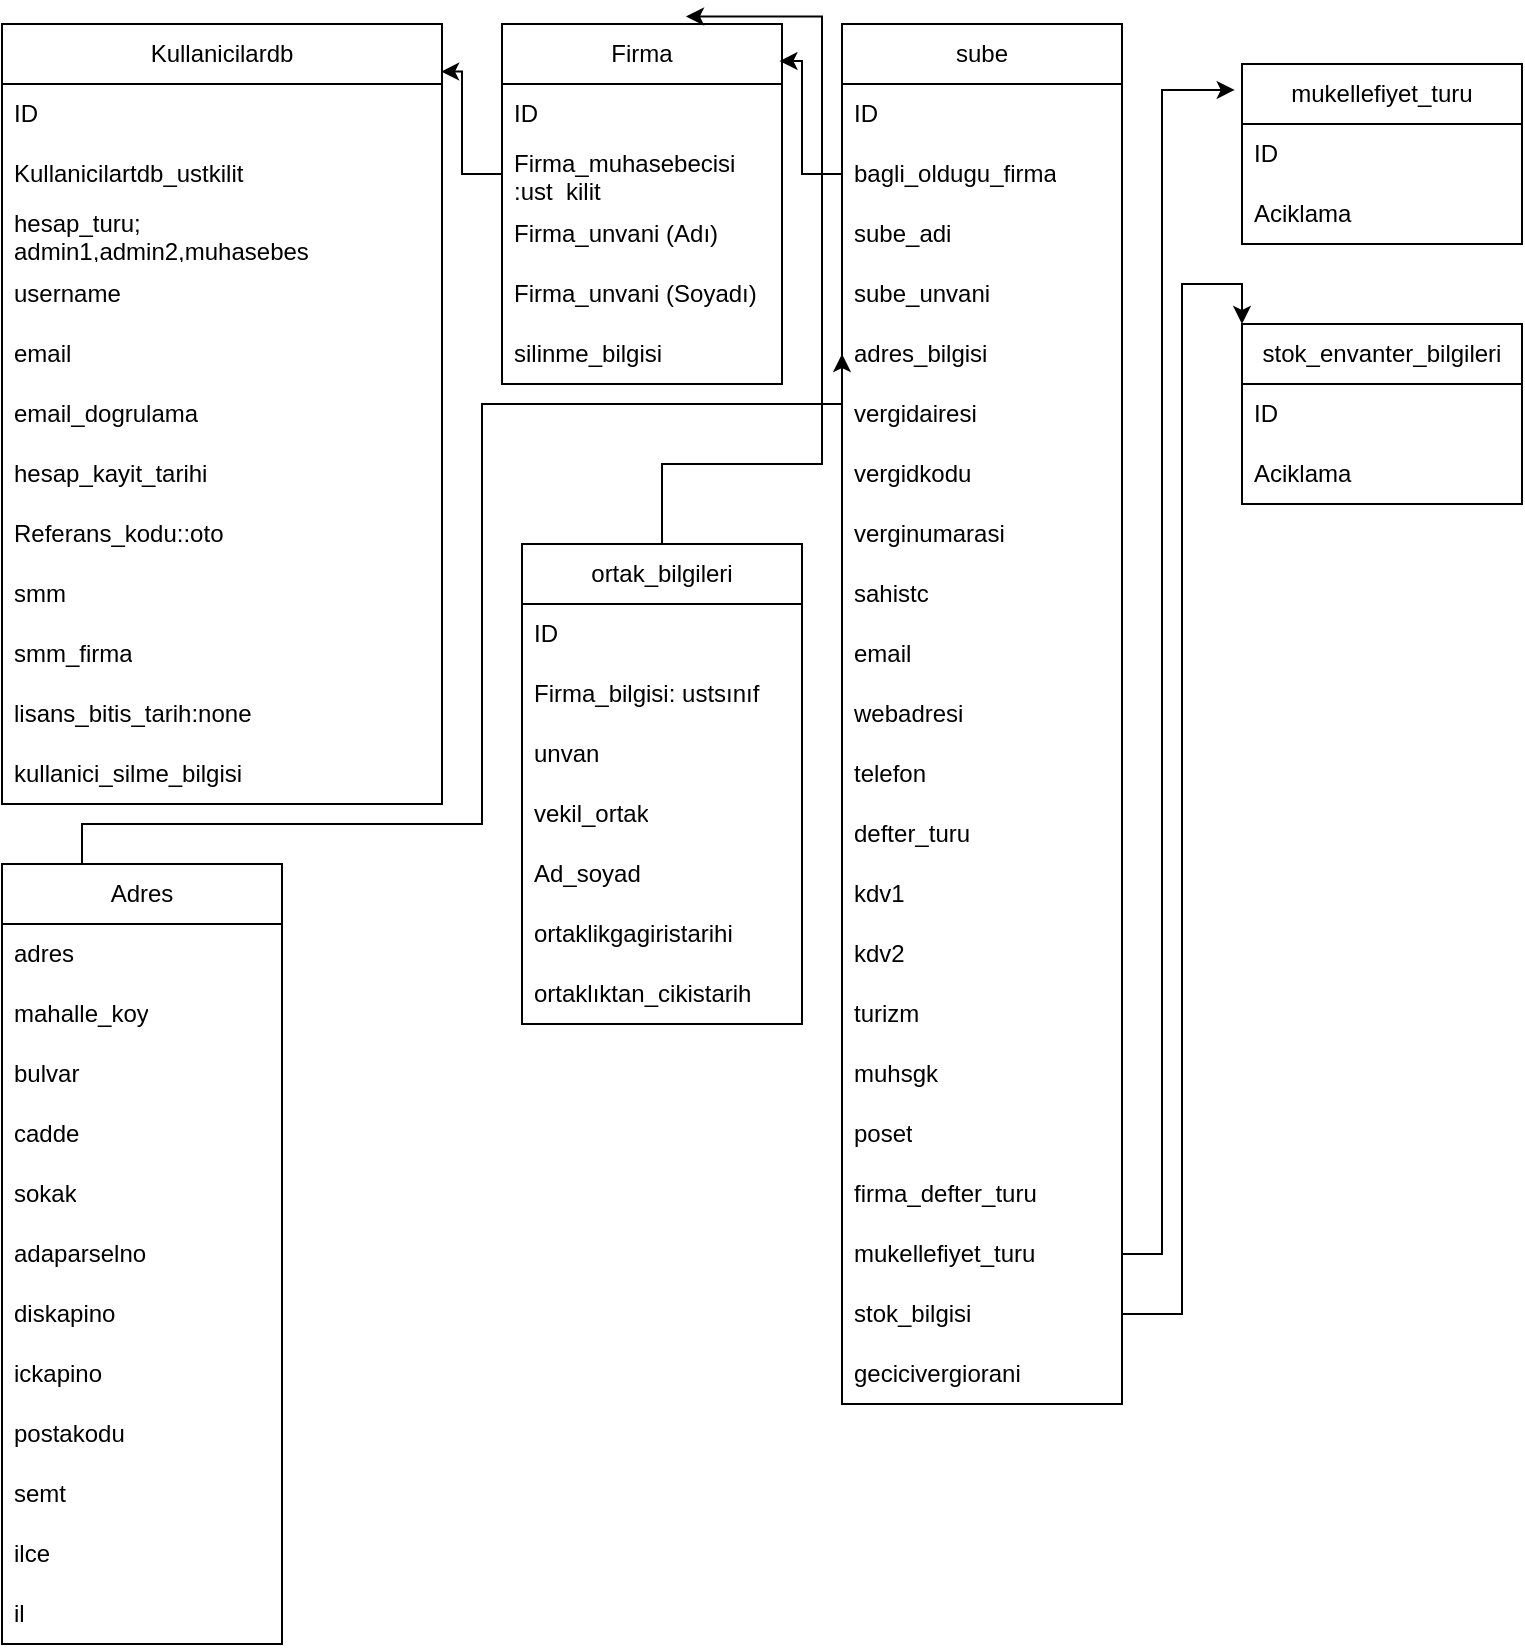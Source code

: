 <mxfile version="21.3.8" type="device">
  <diagram id="C5RBs43oDa-KdzZeNtuy" name="Page-1">
    <mxGraphModel dx="1050" dy="1718" grid="1" gridSize="10" guides="1" tooltips="1" connect="1" arrows="1" fold="1" page="1" pageScale="1" pageWidth="827" pageHeight="1169" math="0" shadow="0">
      <root>
        <mxCell id="WIyWlLk6GJQsqaUBKTNV-0" />
        <mxCell id="WIyWlLk6GJQsqaUBKTNV-1" parent="WIyWlLk6GJQsqaUBKTNV-0" />
        <mxCell id="NruraR8Ptzm8bGbpF2WS-3" value="Kullanicilardb" style="swimlane;fontStyle=0;childLayout=stackLayout;horizontal=1;startSize=30;horizontalStack=0;resizeParent=1;resizeParentMax=0;resizeLast=0;collapsible=1;marginBottom=0;whiteSpace=wrap;html=1;" parent="WIyWlLk6GJQsqaUBKTNV-1" vertex="1">
          <mxGeometry width="220" height="390" as="geometry" />
        </mxCell>
        <mxCell id="NruraR8Ptzm8bGbpF2WS-4" value="ID" style="text;strokeColor=none;fillColor=none;align=left;verticalAlign=middle;spacingLeft=4;spacingRight=4;overflow=hidden;points=[[0,0.5],[1,0.5]];portConstraint=eastwest;rotatable=0;whiteSpace=wrap;html=1;" parent="NruraR8Ptzm8bGbpF2WS-3" vertex="1">
          <mxGeometry y="30" width="220" height="30" as="geometry" />
        </mxCell>
        <mxCell id="NruraR8Ptzm8bGbpF2WS-13" value="Kullanicilartdb_ustkilit" style="text;strokeColor=none;fillColor=none;align=left;verticalAlign=middle;spacingLeft=4;spacingRight=4;overflow=hidden;points=[[0,0.5],[1,0.5]];portConstraint=eastwest;rotatable=0;whiteSpace=wrap;html=1;" parent="NruraR8Ptzm8bGbpF2WS-3" vertex="1">
          <mxGeometry y="60" width="220" height="30" as="geometry" />
        </mxCell>
        <mxCell id="NruraR8Ptzm8bGbpF2WS-12" value="hesap_turu; admin1,admin2,muhasebes" style="text;strokeColor=none;fillColor=none;align=left;verticalAlign=middle;spacingLeft=4;spacingRight=4;overflow=hidden;points=[[0,0.5],[1,0.5]];portConstraint=eastwest;rotatable=0;whiteSpace=wrap;html=1;" parent="NruraR8Ptzm8bGbpF2WS-3" vertex="1">
          <mxGeometry y="90" width="220" height="30" as="geometry" />
        </mxCell>
        <mxCell id="NruraR8Ptzm8bGbpF2WS-5" value="username" style="text;strokeColor=none;fillColor=none;align=left;verticalAlign=middle;spacingLeft=4;spacingRight=4;overflow=hidden;points=[[0,0.5],[1,0.5]];portConstraint=eastwest;rotatable=0;whiteSpace=wrap;html=1;" parent="NruraR8Ptzm8bGbpF2WS-3" vertex="1">
          <mxGeometry y="120" width="220" height="30" as="geometry" />
        </mxCell>
        <mxCell id="NruraR8Ptzm8bGbpF2WS-7" value="email" style="text;strokeColor=none;fillColor=none;align=left;verticalAlign=middle;spacingLeft=4;spacingRight=4;overflow=hidden;points=[[0,0.5],[1,0.5]];portConstraint=eastwest;rotatable=0;whiteSpace=wrap;html=1;" parent="NruraR8Ptzm8bGbpF2WS-3" vertex="1">
          <mxGeometry y="150" width="220" height="30" as="geometry" />
        </mxCell>
        <mxCell id="NruraR8Ptzm8bGbpF2WS-8" value="email_dogrulama" style="text;strokeColor=none;fillColor=none;align=left;verticalAlign=middle;spacingLeft=4;spacingRight=4;overflow=hidden;points=[[0,0.5],[1,0.5]];portConstraint=eastwest;rotatable=0;whiteSpace=wrap;html=1;" parent="NruraR8Ptzm8bGbpF2WS-3" vertex="1">
          <mxGeometry y="180" width="220" height="30" as="geometry" />
        </mxCell>
        <mxCell id="NruraR8Ptzm8bGbpF2WS-9" value="hesap_kayit_tarihi" style="text;strokeColor=none;fillColor=none;align=left;verticalAlign=middle;spacingLeft=4;spacingRight=4;overflow=hidden;points=[[0,0.5],[1,0.5]];portConstraint=eastwest;rotatable=0;whiteSpace=wrap;html=1;" parent="NruraR8Ptzm8bGbpF2WS-3" vertex="1">
          <mxGeometry y="210" width="220" height="30" as="geometry" />
        </mxCell>
        <mxCell id="NruraR8Ptzm8bGbpF2WS-14" value="Referans_kodu::oto" style="text;strokeColor=none;fillColor=none;align=left;verticalAlign=middle;spacingLeft=4;spacingRight=4;overflow=hidden;points=[[0,0.5],[1,0.5]];portConstraint=eastwest;rotatable=0;whiteSpace=wrap;html=1;" parent="NruraR8Ptzm8bGbpF2WS-3" vertex="1">
          <mxGeometry y="240" width="220" height="30" as="geometry" />
        </mxCell>
        <mxCell id="NruraR8Ptzm8bGbpF2WS-10" value="smm" style="text;strokeColor=none;fillColor=none;align=left;verticalAlign=middle;spacingLeft=4;spacingRight=4;overflow=hidden;points=[[0,0.5],[1,0.5]];portConstraint=eastwest;rotatable=0;whiteSpace=wrap;html=1;" parent="NruraR8Ptzm8bGbpF2WS-3" vertex="1">
          <mxGeometry y="270" width="220" height="30" as="geometry" />
        </mxCell>
        <mxCell id="NruraR8Ptzm8bGbpF2WS-11" value="smm_firma" style="text;strokeColor=none;fillColor=none;align=left;verticalAlign=middle;spacingLeft=4;spacingRight=4;overflow=hidden;points=[[0,0.5],[1,0.5]];portConstraint=eastwest;rotatable=0;whiteSpace=wrap;html=1;" parent="NruraR8Ptzm8bGbpF2WS-3" vertex="1">
          <mxGeometry y="300" width="220" height="30" as="geometry" />
        </mxCell>
        <mxCell id="ojzxxxv5ChL41B4oeFJS-54" value="lisans_bitis_tarih:none" style="text;strokeColor=none;fillColor=none;align=left;verticalAlign=middle;spacingLeft=4;spacingRight=4;overflow=hidden;points=[[0,0.5],[1,0.5]];portConstraint=eastwest;rotatable=0;whiteSpace=wrap;html=1;" parent="NruraR8Ptzm8bGbpF2WS-3" vertex="1">
          <mxGeometry y="330" width="220" height="30" as="geometry" />
        </mxCell>
        <mxCell id="NruraR8Ptzm8bGbpF2WS-6" value="kullanici_silme_bilgisi" style="text;strokeColor=none;fillColor=none;align=left;verticalAlign=middle;spacingLeft=4;spacingRight=4;overflow=hidden;points=[[0,0.5],[1,0.5]];portConstraint=eastwest;rotatable=0;whiteSpace=wrap;html=1;" parent="NruraR8Ptzm8bGbpF2WS-3" vertex="1">
          <mxGeometry y="360" width="220" height="30" as="geometry" />
        </mxCell>
        <mxCell id="ojzxxxv5ChL41B4oeFJS-0" value="Firma" style="swimlane;fontStyle=0;childLayout=stackLayout;horizontal=1;startSize=30;horizontalStack=0;resizeParent=1;resizeParentMax=0;resizeLast=0;collapsible=1;marginBottom=0;whiteSpace=wrap;html=1;" parent="WIyWlLk6GJQsqaUBKTNV-1" vertex="1">
          <mxGeometry x="250" width="140" height="180" as="geometry" />
        </mxCell>
        <mxCell id="ojzxxxv5ChL41B4oeFJS-1" value="ID" style="text;strokeColor=none;fillColor=none;align=left;verticalAlign=middle;spacingLeft=4;spacingRight=4;overflow=hidden;points=[[0,0.5],[1,0.5]];portConstraint=eastwest;rotatable=0;whiteSpace=wrap;html=1;" parent="ojzxxxv5ChL41B4oeFJS-0" vertex="1">
          <mxGeometry y="30" width="140" height="30" as="geometry" />
        </mxCell>
        <mxCell id="ojzxxxv5ChL41B4oeFJS-2" value="Firma_muhasebecisi :ust_kilit" style="text;strokeColor=none;fillColor=none;align=left;verticalAlign=middle;spacingLeft=4;spacingRight=4;overflow=hidden;points=[[0,0.5],[1,0.5]];portConstraint=eastwest;rotatable=0;whiteSpace=wrap;html=1;" parent="ojzxxxv5ChL41B4oeFJS-0" vertex="1">
          <mxGeometry y="60" width="140" height="30" as="geometry" />
        </mxCell>
        <mxCell id="ojzxxxv5ChL41B4oeFJS-10" value="Firma_unvani (Adı)" style="text;strokeColor=none;fillColor=none;align=left;verticalAlign=middle;spacingLeft=4;spacingRight=4;overflow=hidden;points=[[0,0.5],[1,0.5]];portConstraint=eastwest;rotatable=0;whiteSpace=wrap;html=1;" parent="ojzxxxv5ChL41B4oeFJS-0" vertex="1">
          <mxGeometry y="90" width="140" height="30" as="geometry" />
        </mxCell>
        <mxCell id="ojzxxxv5ChL41B4oeFJS-42" value="Firma_unvani (Soyadı)" style="text;strokeColor=none;fillColor=none;align=left;verticalAlign=middle;spacingLeft=4;spacingRight=4;overflow=hidden;points=[[0,0.5],[1,0.5]];portConstraint=eastwest;rotatable=0;whiteSpace=wrap;html=1;" parent="ojzxxxv5ChL41B4oeFJS-0" vertex="1">
          <mxGeometry y="120" width="140" height="30" as="geometry" />
        </mxCell>
        <mxCell id="ojzxxxv5ChL41B4oeFJS-3" value="silinme_bilgisi" style="text;strokeColor=none;fillColor=none;align=left;verticalAlign=middle;spacingLeft=4;spacingRight=4;overflow=hidden;points=[[0,0.5],[1,0.5]];portConstraint=eastwest;rotatable=0;whiteSpace=wrap;html=1;" parent="ojzxxxv5ChL41B4oeFJS-0" vertex="1">
          <mxGeometry y="150" width="140" height="30" as="geometry" />
        </mxCell>
        <mxCell id="ojzxxxv5ChL41B4oeFJS-5" style="edgeStyle=orthogonalEdgeStyle;rounded=0;orthogonalLoop=1;jettySize=auto;html=1;entryX=0.998;entryY=0.061;entryDx=0;entryDy=0;entryPerimeter=0;" parent="WIyWlLk6GJQsqaUBKTNV-1" source="ojzxxxv5ChL41B4oeFJS-2" target="NruraR8Ptzm8bGbpF2WS-3" edge="1">
          <mxGeometry relative="1" as="geometry" />
        </mxCell>
        <mxCell id="ojzxxxv5ChL41B4oeFJS-11" value="sube&lt;br&gt;" style="swimlane;fontStyle=0;childLayout=stackLayout;horizontal=1;startSize=30;horizontalStack=0;resizeParent=1;resizeParentMax=0;resizeLast=0;collapsible=1;marginBottom=0;whiteSpace=wrap;html=1;" parent="WIyWlLk6GJQsqaUBKTNV-1" vertex="1">
          <mxGeometry x="420" width="140" height="690" as="geometry" />
        </mxCell>
        <mxCell id="ojzxxxv5ChL41B4oeFJS-12" value="ID" style="text;strokeColor=none;fillColor=none;align=left;verticalAlign=middle;spacingLeft=4;spacingRight=4;overflow=hidden;points=[[0,0.5],[1,0.5]];portConstraint=eastwest;rotatable=0;whiteSpace=wrap;html=1;" parent="ojzxxxv5ChL41B4oeFJS-11" vertex="1">
          <mxGeometry y="30" width="140" height="30" as="geometry" />
        </mxCell>
        <mxCell id="ojzxxxv5ChL41B4oeFJS-13" value="bagli_oldugu_firma" style="text;strokeColor=none;fillColor=none;align=left;verticalAlign=middle;spacingLeft=4;spacingRight=4;overflow=hidden;points=[[0,0.5],[1,0.5]];portConstraint=eastwest;rotatable=0;whiteSpace=wrap;html=1;" parent="ojzxxxv5ChL41B4oeFJS-11" vertex="1">
          <mxGeometry y="60" width="140" height="30" as="geometry" />
        </mxCell>
        <mxCell id="ojzxxxv5ChL41B4oeFJS-14" value="sube_adi" style="text;strokeColor=none;fillColor=none;align=left;verticalAlign=middle;spacingLeft=4;spacingRight=4;overflow=hidden;points=[[0,0.5],[1,0.5]];portConstraint=eastwest;rotatable=0;whiteSpace=wrap;html=1;" parent="ojzxxxv5ChL41B4oeFJS-11" vertex="1">
          <mxGeometry y="90" width="140" height="30" as="geometry" />
        </mxCell>
        <mxCell id="ojzxxxv5ChL41B4oeFJS-17" value="sube_unvani" style="text;strokeColor=none;fillColor=none;align=left;verticalAlign=middle;spacingLeft=4;spacingRight=4;overflow=hidden;points=[[0,0.5],[1,0.5]];portConstraint=eastwest;rotatable=0;whiteSpace=wrap;html=1;" parent="ojzxxxv5ChL41B4oeFJS-11" vertex="1">
          <mxGeometry y="120" width="140" height="30" as="geometry" />
        </mxCell>
        <mxCell id="ojzxxxv5ChL41B4oeFJS-18" value="adres_bilgisi" style="text;strokeColor=none;fillColor=none;align=left;verticalAlign=middle;spacingLeft=4;spacingRight=4;overflow=hidden;points=[[0,0.5],[1,0.5]];portConstraint=eastwest;rotatable=0;whiteSpace=wrap;html=1;" parent="ojzxxxv5ChL41B4oeFJS-11" vertex="1">
          <mxGeometry y="150" width="140" height="30" as="geometry" />
        </mxCell>
        <mxCell id="ojzxxxv5ChL41B4oeFJS-30" value="vergidairesi" style="text;strokeColor=none;fillColor=none;align=left;verticalAlign=middle;spacingLeft=4;spacingRight=4;overflow=hidden;points=[[0,0.5],[1,0.5]];portConstraint=eastwest;rotatable=0;whiteSpace=wrap;html=1;" parent="ojzxxxv5ChL41B4oeFJS-11" vertex="1">
          <mxGeometry y="180" width="140" height="30" as="geometry" />
        </mxCell>
        <mxCell id="ojzxxxv5ChL41B4oeFJS-31" value="vergidkodu" style="text;strokeColor=none;fillColor=none;align=left;verticalAlign=middle;spacingLeft=4;spacingRight=4;overflow=hidden;points=[[0,0.5],[1,0.5]];portConstraint=eastwest;rotatable=0;whiteSpace=wrap;html=1;" parent="ojzxxxv5ChL41B4oeFJS-11" vertex="1">
          <mxGeometry y="210" width="140" height="30" as="geometry" />
        </mxCell>
        <mxCell id="ojzxxxv5ChL41B4oeFJS-16" value="verginumarasi" style="text;strokeColor=none;fillColor=none;align=left;verticalAlign=middle;spacingLeft=4;spacingRight=4;overflow=hidden;points=[[0,0.5],[1,0.5]];portConstraint=eastwest;rotatable=0;whiteSpace=wrap;html=1;" parent="ojzxxxv5ChL41B4oeFJS-11" vertex="1">
          <mxGeometry y="240" width="140" height="30" as="geometry" />
        </mxCell>
        <mxCell id="ojzxxxv5ChL41B4oeFJS-32" value="sahistc" style="text;strokeColor=none;fillColor=none;align=left;verticalAlign=middle;spacingLeft=4;spacingRight=4;overflow=hidden;points=[[0,0.5],[1,0.5]];portConstraint=eastwest;rotatable=0;whiteSpace=wrap;html=1;" parent="ojzxxxv5ChL41B4oeFJS-11" vertex="1">
          <mxGeometry y="270" width="140" height="30" as="geometry" />
        </mxCell>
        <mxCell id="ojzxxxv5ChL41B4oeFJS-33" value="email" style="text;strokeColor=none;fillColor=none;align=left;verticalAlign=middle;spacingLeft=4;spacingRight=4;overflow=hidden;points=[[0,0.5],[1,0.5]];portConstraint=eastwest;rotatable=0;whiteSpace=wrap;html=1;" parent="ojzxxxv5ChL41B4oeFJS-11" vertex="1">
          <mxGeometry y="300" width="140" height="30" as="geometry" />
        </mxCell>
        <mxCell id="ojzxxxv5ChL41B4oeFJS-35" value="webadresi" style="text;strokeColor=none;fillColor=none;align=left;verticalAlign=middle;spacingLeft=4;spacingRight=4;overflow=hidden;points=[[0,0.5],[1,0.5]];portConstraint=eastwest;rotatable=0;whiteSpace=wrap;html=1;" parent="ojzxxxv5ChL41B4oeFJS-11" vertex="1">
          <mxGeometry y="330" width="140" height="30" as="geometry" />
        </mxCell>
        <mxCell id="ojzxxxv5ChL41B4oeFJS-47" value="telefon" style="text;strokeColor=none;fillColor=none;align=left;verticalAlign=middle;spacingLeft=4;spacingRight=4;overflow=hidden;points=[[0,0.5],[1,0.5]];portConstraint=eastwest;rotatable=0;whiteSpace=wrap;html=1;" parent="ojzxxxv5ChL41B4oeFJS-11" vertex="1">
          <mxGeometry y="360" width="140" height="30" as="geometry" />
        </mxCell>
        <mxCell id="ojzxxxv5ChL41B4oeFJS-56" value="defter_turu" style="text;strokeColor=none;fillColor=none;align=left;verticalAlign=middle;spacingLeft=4;spacingRight=4;overflow=hidden;points=[[0,0.5],[1,0.5]];portConstraint=eastwest;rotatable=0;whiteSpace=wrap;html=1;" parent="ojzxxxv5ChL41B4oeFJS-11" vertex="1">
          <mxGeometry y="390" width="140" height="30" as="geometry" />
        </mxCell>
        <mxCell id="ojzxxxv5ChL41B4oeFJS-57" value="kdv1" style="text;strokeColor=none;fillColor=none;align=left;verticalAlign=middle;spacingLeft=4;spacingRight=4;overflow=hidden;points=[[0,0.5],[1,0.5]];portConstraint=eastwest;rotatable=0;whiteSpace=wrap;html=1;" parent="ojzxxxv5ChL41B4oeFJS-11" vertex="1">
          <mxGeometry y="420" width="140" height="30" as="geometry" />
        </mxCell>
        <mxCell id="ojzxxxv5ChL41B4oeFJS-58" value="kdv2" style="text;strokeColor=none;fillColor=none;align=left;verticalAlign=middle;spacingLeft=4;spacingRight=4;overflow=hidden;points=[[0,0.5],[1,0.5]];portConstraint=eastwest;rotatable=0;whiteSpace=wrap;html=1;" parent="ojzxxxv5ChL41B4oeFJS-11" vertex="1">
          <mxGeometry y="450" width="140" height="30" as="geometry" />
        </mxCell>
        <mxCell id="ojzxxxv5ChL41B4oeFJS-59" value="turizm" style="text;strokeColor=none;fillColor=none;align=left;verticalAlign=middle;spacingLeft=4;spacingRight=4;overflow=hidden;points=[[0,0.5],[1,0.5]];portConstraint=eastwest;rotatable=0;whiteSpace=wrap;html=1;" parent="ojzxxxv5ChL41B4oeFJS-11" vertex="1">
          <mxGeometry y="480" width="140" height="30" as="geometry" />
        </mxCell>
        <mxCell id="ojzxxxv5ChL41B4oeFJS-60" value="muhsgk" style="text;strokeColor=none;fillColor=none;align=left;verticalAlign=middle;spacingLeft=4;spacingRight=4;overflow=hidden;points=[[0,0.5],[1,0.5]];portConstraint=eastwest;rotatable=0;whiteSpace=wrap;html=1;" parent="ojzxxxv5ChL41B4oeFJS-11" vertex="1">
          <mxGeometry y="510" width="140" height="30" as="geometry" />
        </mxCell>
        <mxCell id="ojzxxxv5ChL41B4oeFJS-61" value="poset" style="text;strokeColor=none;fillColor=none;align=left;verticalAlign=middle;spacingLeft=4;spacingRight=4;overflow=hidden;points=[[0,0.5],[1,0.5]];portConstraint=eastwest;rotatable=0;whiteSpace=wrap;html=1;" parent="ojzxxxv5ChL41B4oeFJS-11" vertex="1">
          <mxGeometry y="540" width="140" height="30" as="geometry" />
        </mxCell>
        <mxCell id="ojzxxxv5ChL41B4oeFJS-55" value="firma_defter_turu" style="text;strokeColor=none;fillColor=none;align=left;verticalAlign=middle;spacingLeft=4;spacingRight=4;overflow=hidden;points=[[0,0.5],[1,0.5]];portConstraint=eastwest;rotatable=0;whiteSpace=wrap;html=1;" parent="ojzxxxv5ChL41B4oeFJS-11" vertex="1">
          <mxGeometry y="570" width="140" height="30" as="geometry" />
        </mxCell>
        <mxCell id="ojzxxxv5ChL41B4oeFJS-34" value="mukellefiyet_turu" style="text;strokeColor=none;fillColor=none;align=left;verticalAlign=middle;spacingLeft=4;spacingRight=4;overflow=hidden;points=[[0,0.5],[1,0.5]];portConstraint=eastwest;rotatable=0;whiteSpace=wrap;html=1;" parent="ojzxxxv5ChL41B4oeFJS-11" vertex="1">
          <mxGeometry y="600" width="140" height="30" as="geometry" />
        </mxCell>
        <mxCell id="ojzxxxv5ChL41B4oeFJS-52" value="stok_bilgisi" style="text;strokeColor=none;fillColor=none;align=left;verticalAlign=middle;spacingLeft=4;spacingRight=4;overflow=hidden;points=[[0,0.5],[1,0.5]];portConstraint=eastwest;rotatable=0;whiteSpace=wrap;html=1;" parent="ojzxxxv5ChL41B4oeFJS-11" vertex="1">
          <mxGeometry y="630" width="140" height="30" as="geometry" />
        </mxCell>
        <mxCell id="ojzxxxv5ChL41B4oeFJS-64" value="gecicivergiorani" style="text;strokeColor=none;fillColor=none;align=left;verticalAlign=middle;spacingLeft=4;spacingRight=4;overflow=hidden;points=[[0,0.5],[1,0.5]];portConstraint=eastwest;rotatable=0;whiteSpace=wrap;html=1;" parent="ojzxxxv5ChL41B4oeFJS-11" vertex="1">
          <mxGeometry y="660" width="140" height="30" as="geometry" />
        </mxCell>
        <mxCell id="ojzxxxv5ChL41B4oeFJS-15" style="edgeStyle=orthogonalEdgeStyle;rounded=0;orthogonalLoop=1;jettySize=auto;html=1;entryX=0.991;entryY=0.103;entryDx=0;entryDy=0;entryPerimeter=0;" parent="WIyWlLk6GJQsqaUBKTNV-1" source="ojzxxxv5ChL41B4oeFJS-13" target="ojzxxxv5ChL41B4oeFJS-0" edge="1">
          <mxGeometry relative="1" as="geometry" />
        </mxCell>
        <mxCell id="ojzxxxv5ChL41B4oeFJS-41" style="edgeStyle=orthogonalEdgeStyle;rounded=0;orthogonalLoop=1;jettySize=auto;html=1;entryX=0;entryY=0.5;entryDx=0;entryDy=0;" parent="WIyWlLk6GJQsqaUBKTNV-1" source="ojzxxxv5ChL41B4oeFJS-36" target="ojzxxxv5ChL41B4oeFJS-18" edge="1">
          <mxGeometry relative="1" as="geometry">
            <Array as="points">
              <mxPoint x="40" y="400" />
              <mxPoint x="240" y="400" />
              <mxPoint x="240" y="190" />
              <mxPoint x="420" y="190" />
            </Array>
          </mxGeometry>
        </mxCell>
        <mxCell id="ojzxxxv5ChL41B4oeFJS-36" value="Adres" style="swimlane;fontStyle=0;childLayout=stackLayout;horizontal=1;startSize=30;horizontalStack=0;resizeParent=1;resizeParentMax=0;resizeLast=0;collapsible=1;marginBottom=0;whiteSpace=wrap;html=1;" parent="WIyWlLk6GJQsqaUBKTNV-1" vertex="1">
          <mxGeometry y="420" width="140" height="390" as="geometry" />
        </mxCell>
        <mxCell id="ojzxxxv5ChL41B4oeFJS-40" value="adres" style="text;strokeColor=none;fillColor=none;align=left;verticalAlign=middle;spacingLeft=4;spacingRight=4;overflow=hidden;points=[[0,0.5],[1,0.5]];portConstraint=eastwest;rotatable=0;whiteSpace=wrap;html=1;" parent="ojzxxxv5ChL41B4oeFJS-36" vertex="1">
          <mxGeometry y="30" width="140" height="30" as="geometry" />
        </mxCell>
        <mxCell id="ojzxxxv5ChL41B4oeFJS-19" value="mahalle_koy" style="text;strokeColor=none;fillColor=none;align=left;verticalAlign=middle;spacingLeft=4;spacingRight=4;overflow=hidden;points=[[0,0.5],[1,0.5]];portConstraint=eastwest;rotatable=0;whiteSpace=wrap;html=1;" parent="ojzxxxv5ChL41B4oeFJS-36" vertex="1">
          <mxGeometry y="60" width="140" height="30" as="geometry" />
        </mxCell>
        <mxCell id="ojzxxxv5ChL41B4oeFJS-20" value="bulvar" style="text;strokeColor=none;fillColor=none;align=left;verticalAlign=middle;spacingLeft=4;spacingRight=4;overflow=hidden;points=[[0,0.5],[1,0.5]];portConstraint=eastwest;rotatable=0;whiteSpace=wrap;html=1;" parent="ojzxxxv5ChL41B4oeFJS-36" vertex="1">
          <mxGeometry y="90" width="140" height="30" as="geometry" />
        </mxCell>
        <mxCell id="ojzxxxv5ChL41B4oeFJS-21" value="cadde" style="text;strokeColor=none;fillColor=none;align=left;verticalAlign=middle;spacingLeft=4;spacingRight=4;overflow=hidden;points=[[0,0.5],[1,0.5]];portConstraint=eastwest;rotatable=0;whiteSpace=wrap;html=1;" parent="ojzxxxv5ChL41B4oeFJS-36" vertex="1">
          <mxGeometry y="120" width="140" height="30" as="geometry" />
        </mxCell>
        <mxCell id="ojzxxxv5ChL41B4oeFJS-22" value="sokak" style="text;strokeColor=none;fillColor=none;align=left;verticalAlign=middle;spacingLeft=4;spacingRight=4;overflow=hidden;points=[[0,0.5],[1,0.5]];portConstraint=eastwest;rotatable=0;whiteSpace=wrap;html=1;" parent="ojzxxxv5ChL41B4oeFJS-36" vertex="1">
          <mxGeometry y="150" width="140" height="30" as="geometry" />
        </mxCell>
        <mxCell id="ojzxxxv5ChL41B4oeFJS-23" value="adaparselno" style="text;strokeColor=none;fillColor=none;align=left;verticalAlign=middle;spacingLeft=4;spacingRight=4;overflow=hidden;points=[[0,0.5],[1,0.5]];portConstraint=eastwest;rotatable=0;whiteSpace=wrap;html=1;" parent="ojzxxxv5ChL41B4oeFJS-36" vertex="1">
          <mxGeometry y="180" width="140" height="30" as="geometry" />
        </mxCell>
        <mxCell id="ojzxxxv5ChL41B4oeFJS-24" value="diskapino" style="text;strokeColor=none;fillColor=none;align=left;verticalAlign=middle;spacingLeft=4;spacingRight=4;overflow=hidden;points=[[0,0.5],[1,0.5]];portConstraint=eastwest;rotatable=0;whiteSpace=wrap;html=1;" parent="ojzxxxv5ChL41B4oeFJS-36" vertex="1">
          <mxGeometry y="210" width="140" height="30" as="geometry" />
        </mxCell>
        <mxCell id="ojzxxxv5ChL41B4oeFJS-25" value="ickapino" style="text;strokeColor=none;fillColor=none;align=left;verticalAlign=middle;spacingLeft=4;spacingRight=4;overflow=hidden;points=[[0,0.5],[1,0.5]];portConstraint=eastwest;rotatable=0;whiteSpace=wrap;html=1;" parent="ojzxxxv5ChL41B4oeFJS-36" vertex="1">
          <mxGeometry y="240" width="140" height="30" as="geometry" />
        </mxCell>
        <mxCell id="ojzxxxv5ChL41B4oeFJS-26" value="postakodu" style="text;strokeColor=none;fillColor=none;align=left;verticalAlign=middle;spacingLeft=4;spacingRight=4;overflow=hidden;points=[[0,0.5],[1,0.5]];portConstraint=eastwest;rotatable=0;whiteSpace=wrap;html=1;" parent="ojzxxxv5ChL41B4oeFJS-36" vertex="1">
          <mxGeometry y="270" width="140" height="30" as="geometry" />
        </mxCell>
        <mxCell id="ojzxxxv5ChL41B4oeFJS-27" value="semt" style="text;strokeColor=none;fillColor=none;align=left;verticalAlign=middle;spacingLeft=4;spacingRight=4;overflow=hidden;points=[[0,0.5],[1,0.5]];portConstraint=eastwest;rotatable=0;whiteSpace=wrap;html=1;" parent="ojzxxxv5ChL41B4oeFJS-36" vertex="1">
          <mxGeometry y="300" width="140" height="30" as="geometry" />
        </mxCell>
        <mxCell id="ojzxxxv5ChL41B4oeFJS-28" value="ilce" style="text;strokeColor=none;fillColor=none;align=left;verticalAlign=middle;spacingLeft=4;spacingRight=4;overflow=hidden;points=[[0,0.5],[1,0.5]];portConstraint=eastwest;rotatable=0;whiteSpace=wrap;html=1;" parent="ojzxxxv5ChL41B4oeFJS-36" vertex="1">
          <mxGeometry y="330" width="140" height="30" as="geometry" />
        </mxCell>
        <mxCell id="ojzxxxv5ChL41B4oeFJS-29" value="il" style="text;strokeColor=none;fillColor=none;align=left;verticalAlign=middle;spacingLeft=4;spacingRight=4;overflow=hidden;points=[[0,0.5],[1,0.5]];portConstraint=eastwest;rotatable=0;whiteSpace=wrap;html=1;" parent="ojzxxxv5ChL41B4oeFJS-36" vertex="1">
          <mxGeometry y="360" width="140" height="30" as="geometry" />
        </mxCell>
        <mxCell id="ojzxxxv5ChL41B4oeFJS-43" value="mukellefiyet_turu" style="swimlane;fontStyle=0;childLayout=stackLayout;horizontal=1;startSize=30;horizontalStack=0;resizeParent=1;resizeParentMax=0;resizeLast=0;collapsible=1;marginBottom=0;whiteSpace=wrap;html=1;" parent="WIyWlLk6GJQsqaUBKTNV-1" vertex="1">
          <mxGeometry x="620" y="20" width="140" height="90" as="geometry" />
        </mxCell>
        <mxCell id="ojzxxxv5ChL41B4oeFJS-44" value="ID" style="text;strokeColor=none;fillColor=none;align=left;verticalAlign=middle;spacingLeft=4;spacingRight=4;overflow=hidden;points=[[0,0.5],[1,0.5]];portConstraint=eastwest;rotatable=0;whiteSpace=wrap;html=1;" parent="ojzxxxv5ChL41B4oeFJS-43" vertex="1">
          <mxGeometry y="30" width="140" height="30" as="geometry" />
        </mxCell>
        <mxCell id="ojzxxxv5ChL41B4oeFJS-45" value="Aciklama" style="text;strokeColor=none;fillColor=none;align=left;verticalAlign=middle;spacingLeft=4;spacingRight=4;overflow=hidden;points=[[0,0.5],[1,0.5]];portConstraint=eastwest;rotatable=0;whiteSpace=wrap;html=1;" parent="ojzxxxv5ChL41B4oeFJS-43" vertex="1">
          <mxGeometry y="60" width="140" height="30" as="geometry" />
        </mxCell>
        <mxCell id="ojzxxxv5ChL41B4oeFJS-49" value="stok_envanter_bilgileri" style="swimlane;fontStyle=0;childLayout=stackLayout;horizontal=1;startSize=30;horizontalStack=0;resizeParent=1;resizeParentMax=0;resizeLast=0;collapsible=1;marginBottom=0;whiteSpace=wrap;html=1;" parent="WIyWlLk6GJQsqaUBKTNV-1" vertex="1">
          <mxGeometry x="620" y="150" width="140" height="90" as="geometry" />
        </mxCell>
        <mxCell id="ojzxxxv5ChL41B4oeFJS-50" value="ID" style="text;strokeColor=none;fillColor=none;align=left;verticalAlign=middle;spacingLeft=4;spacingRight=4;overflow=hidden;points=[[0,0.5],[1,0.5]];portConstraint=eastwest;rotatable=0;whiteSpace=wrap;html=1;" parent="ojzxxxv5ChL41B4oeFJS-49" vertex="1">
          <mxGeometry y="30" width="140" height="30" as="geometry" />
        </mxCell>
        <mxCell id="ojzxxxv5ChL41B4oeFJS-51" value="Aciklama" style="text;strokeColor=none;fillColor=none;align=left;verticalAlign=middle;spacingLeft=4;spacingRight=4;overflow=hidden;points=[[0,0.5],[1,0.5]];portConstraint=eastwest;rotatable=0;whiteSpace=wrap;html=1;" parent="ojzxxxv5ChL41B4oeFJS-49" vertex="1">
          <mxGeometry y="60" width="140" height="30" as="geometry" />
        </mxCell>
        <mxCell id="ojzxxxv5ChL41B4oeFJS-65" style="edgeStyle=orthogonalEdgeStyle;rounded=0;orthogonalLoop=1;jettySize=auto;html=1;entryX=-0.026;entryY=0.144;entryDx=0;entryDy=0;entryPerimeter=0;" parent="WIyWlLk6GJQsqaUBKTNV-1" source="ojzxxxv5ChL41B4oeFJS-34" target="ojzxxxv5ChL41B4oeFJS-43" edge="1">
          <mxGeometry relative="1" as="geometry">
            <Array as="points">
              <mxPoint x="580" y="615" />
              <mxPoint x="580" y="33" />
            </Array>
          </mxGeometry>
        </mxCell>
        <mxCell id="ojzxxxv5ChL41B4oeFJS-66" style="edgeStyle=orthogonalEdgeStyle;rounded=0;orthogonalLoop=1;jettySize=auto;html=1;entryX=0;entryY=0;entryDx=0;entryDy=0;" parent="WIyWlLk6GJQsqaUBKTNV-1" source="ojzxxxv5ChL41B4oeFJS-52" target="ojzxxxv5ChL41B4oeFJS-49" edge="1">
          <mxGeometry relative="1" as="geometry" />
        </mxCell>
        <mxCell id="xWUxFTTElANCViQpU9mS-7" style="edgeStyle=orthogonalEdgeStyle;rounded=0;orthogonalLoop=1;jettySize=auto;html=1;entryX=0.657;entryY=-0.021;entryDx=0;entryDy=0;entryPerimeter=0;" edge="1" parent="WIyWlLk6GJQsqaUBKTNV-1" source="xWUxFTTElANCViQpU9mS-0" target="ojzxxxv5ChL41B4oeFJS-0">
          <mxGeometry relative="1" as="geometry">
            <Array as="points">
              <mxPoint x="330" y="220" />
              <mxPoint x="410" y="220" />
              <mxPoint x="410" y="-4" />
            </Array>
          </mxGeometry>
        </mxCell>
        <mxCell id="xWUxFTTElANCViQpU9mS-0" value="ortak_bilgileri" style="swimlane;fontStyle=0;childLayout=stackLayout;horizontal=1;startSize=30;horizontalStack=0;resizeParent=1;resizeParentMax=0;resizeLast=0;collapsible=1;marginBottom=0;whiteSpace=wrap;html=1;" vertex="1" parent="WIyWlLk6GJQsqaUBKTNV-1">
          <mxGeometry x="260" y="260" width="140" height="240" as="geometry" />
        </mxCell>
        <mxCell id="xWUxFTTElANCViQpU9mS-1" value="ID" style="text;strokeColor=none;fillColor=none;align=left;verticalAlign=middle;spacingLeft=4;spacingRight=4;overflow=hidden;points=[[0,0.5],[1,0.5]];portConstraint=eastwest;rotatable=0;whiteSpace=wrap;html=1;" vertex="1" parent="xWUxFTTElANCViQpU9mS-0">
          <mxGeometry y="30" width="140" height="30" as="geometry" />
        </mxCell>
        <mxCell id="xWUxFTTElANCViQpU9mS-8" value="Firma_bilgisi: ustsınıf" style="text;strokeColor=none;fillColor=none;align=left;verticalAlign=middle;spacingLeft=4;spacingRight=4;overflow=hidden;points=[[0,0.5],[1,0.5]];portConstraint=eastwest;rotatable=0;whiteSpace=wrap;html=1;" vertex="1" parent="xWUxFTTElANCViQpU9mS-0">
          <mxGeometry y="60" width="140" height="30" as="geometry" />
        </mxCell>
        <mxCell id="xWUxFTTElANCViQpU9mS-2" value="unvan" style="text;strokeColor=none;fillColor=none;align=left;verticalAlign=middle;spacingLeft=4;spacingRight=4;overflow=hidden;points=[[0,0.5],[1,0.5]];portConstraint=eastwest;rotatable=0;whiteSpace=wrap;html=1;" vertex="1" parent="xWUxFTTElANCViQpU9mS-0">
          <mxGeometry y="90" width="140" height="30" as="geometry" />
        </mxCell>
        <mxCell id="xWUxFTTElANCViQpU9mS-4" value="vekil_ortak" style="text;strokeColor=none;fillColor=none;align=left;verticalAlign=middle;spacingLeft=4;spacingRight=4;overflow=hidden;points=[[0,0.5],[1,0.5]];portConstraint=eastwest;rotatable=0;whiteSpace=wrap;html=1;" vertex="1" parent="xWUxFTTElANCViQpU9mS-0">
          <mxGeometry y="120" width="140" height="30" as="geometry" />
        </mxCell>
        <mxCell id="xWUxFTTElANCViQpU9mS-5" value="Ad_soyad" style="text;strokeColor=none;fillColor=none;align=left;verticalAlign=middle;spacingLeft=4;spacingRight=4;overflow=hidden;points=[[0,0.5],[1,0.5]];portConstraint=eastwest;rotatable=0;whiteSpace=wrap;html=1;" vertex="1" parent="xWUxFTTElANCViQpU9mS-0">
          <mxGeometry y="150" width="140" height="30" as="geometry" />
        </mxCell>
        <mxCell id="xWUxFTTElANCViQpU9mS-9" value="ortaklikgagiristarihi" style="text;strokeColor=none;fillColor=none;align=left;verticalAlign=middle;spacingLeft=4;spacingRight=4;overflow=hidden;points=[[0,0.5],[1,0.5]];portConstraint=eastwest;rotatable=0;whiteSpace=wrap;html=1;" vertex="1" parent="xWUxFTTElANCViQpU9mS-0">
          <mxGeometry y="180" width="140" height="30" as="geometry" />
        </mxCell>
        <mxCell id="xWUxFTTElANCViQpU9mS-3" value="ortaklıktan_cikistarih" style="text;strokeColor=none;fillColor=none;align=left;verticalAlign=middle;spacingLeft=4;spacingRight=4;overflow=hidden;points=[[0,0.5],[1,0.5]];portConstraint=eastwest;rotatable=0;whiteSpace=wrap;html=1;" vertex="1" parent="xWUxFTTElANCViQpU9mS-0">
          <mxGeometry y="210" width="140" height="30" as="geometry" />
        </mxCell>
      </root>
    </mxGraphModel>
  </diagram>
</mxfile>
